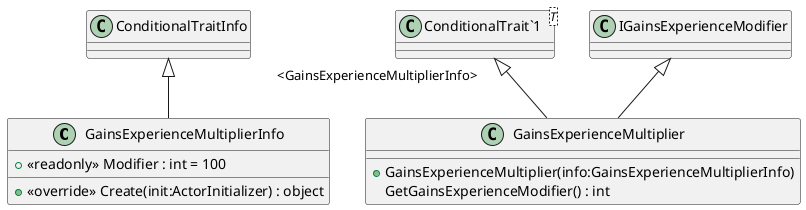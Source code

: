 @startuml
class GainsExperienceMultiplierInfo {
    + <<readonly>> Modifier : int = 100
    + <<override>> Create(init:ActorInitializer) : object
}
class GainsExperienceMultiplier {
    + GainsExperienceMultiplier(info:GainsExperienceMultiplierInfo)
    GetGainsExperienceModifier() : int
}
class "ConditionalTrait`1"<T> {
}
ConditionalTraitInfo <|-- GainsExperienceMultiplierInfo
"ConditionalTrait`1" "<GainsExperienceMultiplierInfo>" <|-- GainsExperienceMultiplier
IGainsExperienceModifier <|-- GainsExperienceMultiplier
@enduml
